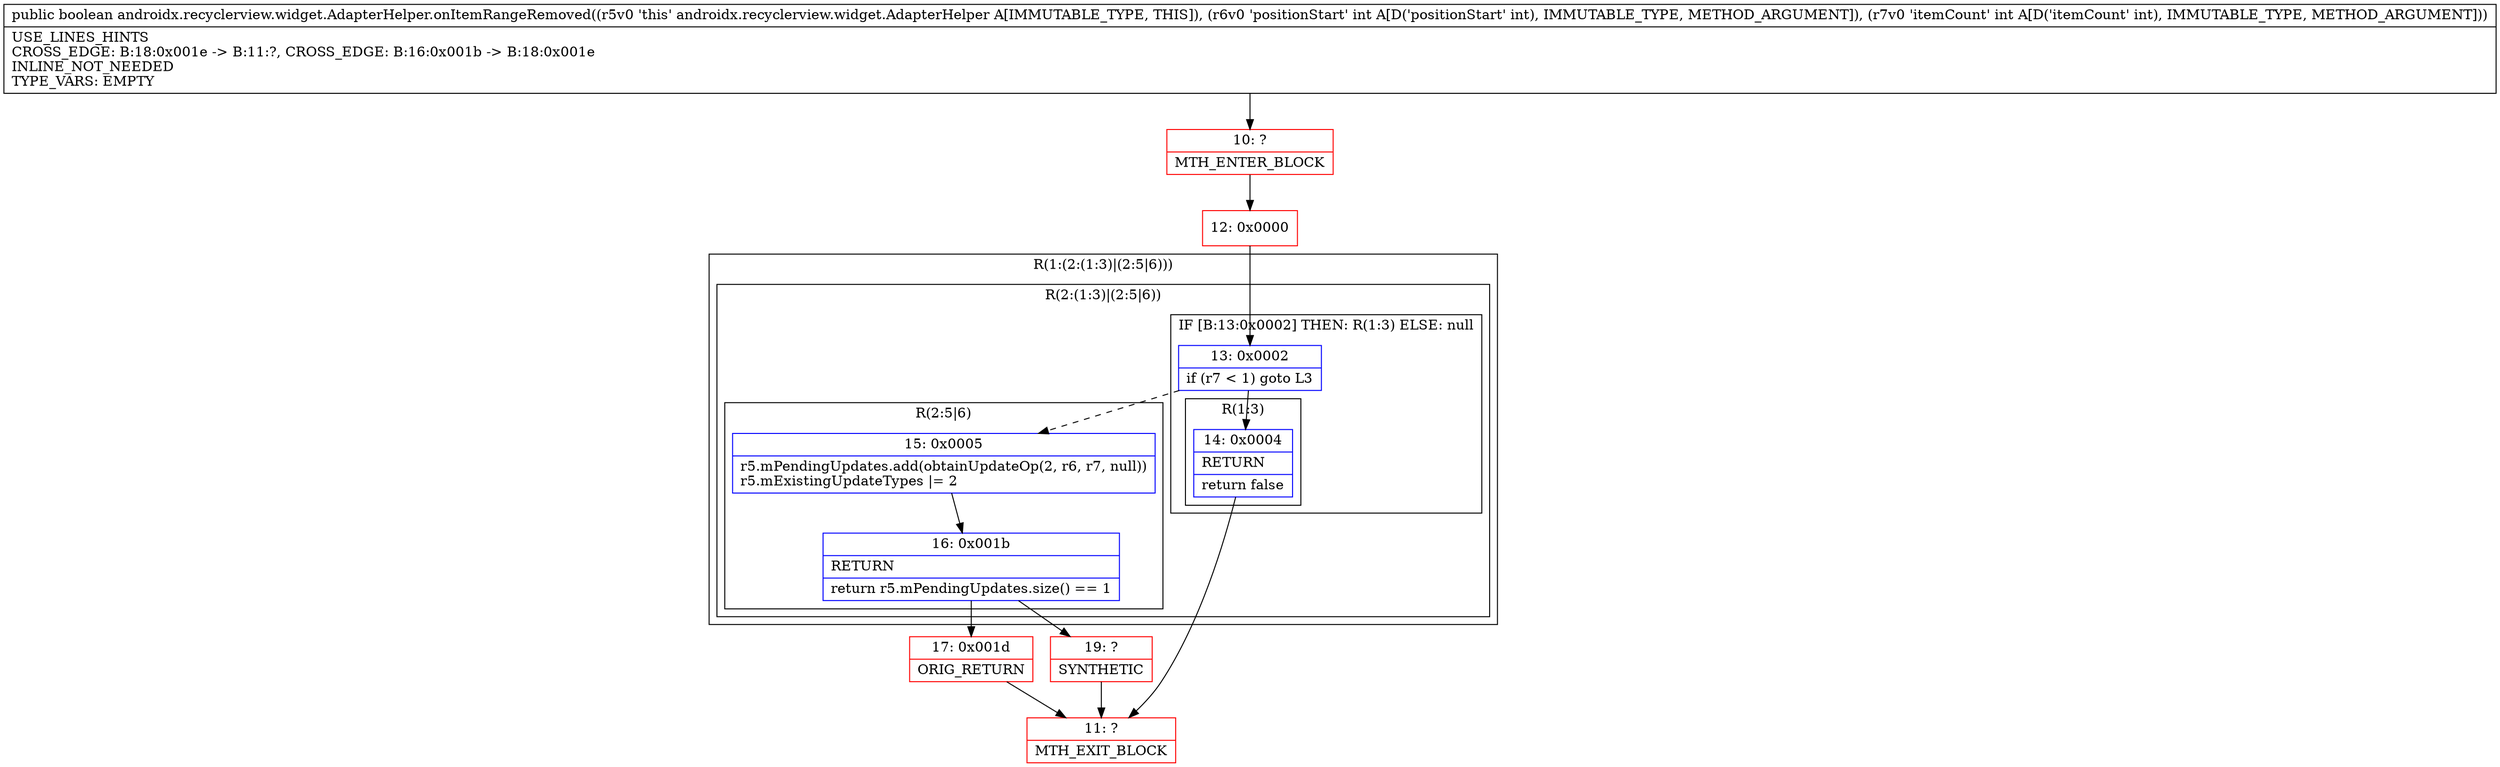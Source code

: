 digraph "CFG forandroidx.recyclerview.widget.AdapterHelper.onItemRangeRemoved(II)Z" {
subgraph cluster_Region_1196696624 {
label = "R(1:(2:(1:3)|(2:5|6)))";
node [shape=record,color=blue];
subgraph cluster_Region_1059987452 {
label = "R(2:(1:3)|(2:5|6))";
node [shape=record,color=blue];
subgraph cluster_IfRegion_92546089 {
label = "IF [B:13:0x0002] THEN: R(1:3) ELSE: null";
node [shape=record,color=blue];
Node_13 [shape=record,label="{13\:\ 0x0002|if (r7 \< 1) goto L3\l}"];
subgraph cluster_Region_113028717 {
label = "R(1:3)";
node [shape=record,color=blue];
Node_14 [shape=record,label="{14\:\ 0x0004|RETURN\l|return false\l}"];
}
}
subgraph cluster_Region_1622114094 {
label = "R(2:5|6)";
node [shape=record,color=blue];
Node_15 [shape=record,label="{15\:\ 0x0005|r5.mPendingUpdates.add(obtainUpdateOp(2, r6, r7, null))\lr5.mExistingUpdateTypes \|= 2\l}"];
Node_16 [shape=record,label="{16\:\ 0x001b|RETURN\l|return r5.mPendingUpdates.size() == 1\l}"];
}
}
}
Node_10 [shape=record,color=red,label="{10\:\ ?|MTH_ENTER_BLOCK\l}"];
Node_12 [shape=record,color=red,label="{12\:\ 0x0000}"];
Node_11 [shape=record,color=red,label="{11\:\ ?|MTH_EXIT_BLOCK\l}"];
Node_17 [shape=record,color=red,label="{17\:\ 0x001d|ORIG_RETURN\l}"];
Node_19 [shape=record,color=red,label="{19\:\ ?|SYNTHETIC\l}"];
MethodNode[shape=record,label="{public boolean androidx.recyclerview.widget.AdapterHelper.onItemRangeRemoved((r5v0 'this' androidx.recyclerview.widget.AdapterHelper A[IMMUTABLE_TYPE, THIS]), (r6v0 'positionStart' int A[D('positionStart' int), IMMUTABLE_TYPE, METHOD_ARGUMENT]), (r7v0 'itemCount' int A[D('itemCount' int), IMMUTABLE_TYPE, METHOD_ARGUMENT]))  | USE_LINES_HINTS\lCROSS_EDGE: B:18:0x001e \-\> B:11:?, CROSS_EDGE: B:16:0x001b \-\> B:18:0x001e\lINLINE_NOT_NEEDED\lTYPE_VARS: EMPTY\l}"];
MethodNode -> Node_10;Node_13 -> Node_14;
Node_13 -> Node_15[style=dashed];
Node_14 -> Node_11;
Node_15 -> Node_16;
Node_16 -> Node_17;
Node_16 -> Node_19;
Node_10 -> Node_12;
Node_12 -> Node_13;
Node_17 -> Node_11;
Node_19 -> Node_11;
}


